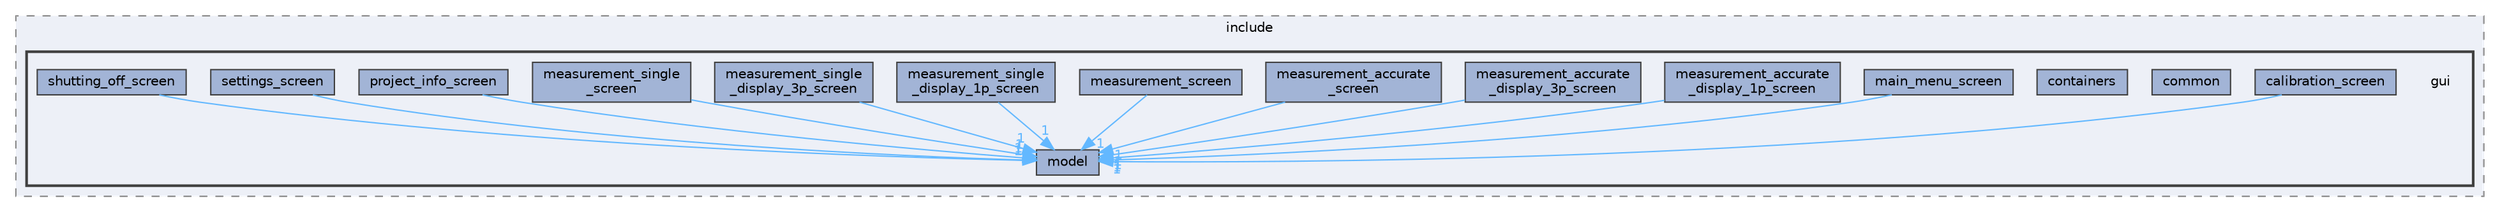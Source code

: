 digraph "C:/Users/aleja/Documents/Github/PM3-Cable_Monitor/Software/Cable-Monitor_TouchGFX/Cable_Monitor_Horwey/TouchGFX/gui/include/gui"
{
 // LATEX_PDF_SIZE
  bgcolor="transparent";
  edge [fontname=Helvetica,fontsize=10,labelfontname=Helvetica,labelfontsize=10];
  node [fontname=Helvetica,fontsize=10,shape=box,height=0.2,width=0.4];
  compound=true
  subgraph clusterdir_7d0e74372a50d3721000a94171d7e601 {
    graph [ bgcolor="#edf0f7", pencolor="grey50", label="include", fontname=Helvetica,fontsize=10 style="filled,dashed", URL="dir_7d0e74372a50d3721000a94171d7e601.html",tooltip=""]
  subgraph clusterdir_b06536b250956a6feb5134863578089f {
    graph [ bgcolor="#edf0f7", pencolor="grey25", label="", fontname=Helvetica,fontsize=10 style="filled,bold", URL="dir_b06536b250956a6feb5134863578089f.html",tooltip=""]
    dir_b06536b250956a6feb5134863578089f [shape=plaintext, label="gui"];
  dir_bafca55e433ac504e7315e05826d9b3f [label="calibration_screen", fillcolor="#a2b4d6", color="grey25", style="filled", URL="dir_bafca55e433ac504e7315e05826d9b3f.html",tooltip=""];
  dir_29b99e0d4e6e609068ec543f331eecc6 [label="common", fillcolor="#a2b4d6", color="grey25", style="filled", URL="dir_29b99e0d4e6e609068ec543f331eecc6.html",tooltip=""];
  dir_c935428f6c259f13aa0d65cfa0e85afb [label="containers", fillcolor="#a2b4d6", color="grey25", style="filled", URL="dir_c935428f6c259f13aa0d65cfa0e85afb.html",tooltip=""];
  dir_610a32bd73a82d344630d0accc18aea1 [label="main_menu_screen", fillcolor="#a2b4d6", color="grey25", style="filled", URL="dir_610a32bd73a82d344630d0accc18aea1.html",tooltip=""];
  dir_e46cbadcbd0ef1fc288c8a2c5eaa2763 [label="measurement_accurate\l_display_1p_screen", fillcolor="#a2b4d6", color="grey25", style="filled", URL="dir_e46cbadcbd0ef1fc288c8a2c5eaa2763.html",tooltip=""];
  dir_154ef250d1d960ecd35c99380eef2b9f [label="measurement_accurate\l_display_3p_screen", fillcolor="#a2b4d6", color="grey25", style="filled", URL="dir_154ef250d1d960ecd35c99380eef2b9f.html",tooltip=""];
  dir_76631a7c3205a78452bd83c4e55cf6d2 [label="measurement_accurate\l_screen", fillcolor="#a2b4d6", color="grey25", style="filled", URL="dir_76631a7c3205a78452bd83c4e55cf6d2.html",tooltip=""];
  dir_2d6be3ed9772acf5a22cb5808f21c7c0 [label="measurement_screen", fillcolor="#a2b4d6", color="grey25", style="filled", URL="dir_2d6be3ed9772acf5a22cb5808f21c7c0.html",tooltip=""];
  dir_0649d484aa21aebfab5e2b777afdfc24 [label="measurement_single\l_display_1p_screen", fillcolor="#a2b4d6", color="grey25", style="filled", URL="dir_0649d484aa21aebfab5e2b777afdfc24.html",tooltip=""];
  dir_7df637aed5289fec82d50d6e3d34856a [label="measurement_single\l_display_3p_screen", fillcolor="#a2b4d6", color="grey25", style="filled", URL="dir_7df637aed5289fec82d50d6e3d34856a.html",tooltip=""];
  dir_d15c796017fbbb2ca58fcf77aec0dff3 [label="measurement_single\l_screen", fillcolor="#a2b4d6", color="grey25", style="filled", URL="dir_d15c796017fbbb2ca58fcf77aec0dff3.html",tooltip=""];
  dir_d2caef49de2ed57468ff267ad03e39e4 [label="model", fillcolor="#a2b4d6", color="grey25", style="filled", URL="dir_d2caef49de2ed57468ff267ad03e39e4.html",tooltip=""];
  dir_ef0a9a0772e7853a0fe3616292d4703b [label="project_info_screen", fillcolor="#a2b4d6", color="grey25", style="filled", URL="dir_ef0a9a0772e7853a0fe3616292d4703b.html",tooltip=""];
  dir_cbc42dc9b27eaf3ac92de215875d8705 [label="settings_screen", fillcolor="#a2b4d6", color="grey25", style="filled", URL="dir_cbc42dc9b27eaf3ac92de215875d8705.html",tooltip=""];
  dir_06caa37b42f3e3b404260122b1267add [label="shutting_off_screen", fillcolor="#a2b4d6", color="grey25", style="filled", URL="dir_06caa37b42f3e3b404260122b1267add.html",tooltip=""];
  }
  }
  dir_bafca55e433ac504e7315e05826d9b3f->dir_d2caef49de2ed57468ff267ad03e39e4 [headlabel="1", labeldistance=1.5 headhref="dir_000000_000028.html" href="dir_000000_000028.html" color="steelblue1" fontcolor="steelblue1"];
  dir_610a32bd73a82d344630d0accc18aea1->dir_d2caef49de2ed57468ff267ad03e39e4 [headlabel="1", labeldistance=1.5 headhref="dir_000012_000028.html" href="dir_000012_000028.html" color="steelblue1" fontcolor="steelblue1"];
  dir_e46cbadcbd0ef1fc288c8a2c5eaa2763->dir_d2caef49de2ed57468ff267ad03e39e4 [headlabel="1", labeldistance=1.5 headhref="dir_000014_000028.html" href="dir_000014_000028.html" color="steelblue1" fontcolor="steelblue1"];
  dir_154ef250d1d960ecd35c99380eef2b9f->dir_d2caef49de2ed57468ff267ad03e39e4 [headlabel="1", labeldistance=1.5 headhref="dir_000016_000028.html" href="dir_000016_000028.html" color="steelblue1" fontcolor="steelblue1"];
  dir_76631a7c3205a78452bd83c4e55cf6d2->dir_d2caef49de2ed57468ff267ad03e39e4 [headlabel="1", labeldistance=1.5 headhref="dir_000018_000028.html" href="dir_000018_000028.html" color="steelblue1" fontcolor="steelblue1"];
  dir_2d6be3ed9772acf5a22cb5808f21c7c0->dir_d2caef49de2ed57468ff267ad03e39e4 [headlabel="1", labeldistance=1.5 headhref="dir_000020_000028.html" href="dir_000020_000028.html" color="steelblue1" fontcolor="steelblue1"];
  dir_0649d484aa21aebfab5e2b777afdfc24->dir_d2caef49de2ed57468ff267ad03e39e4 [headlabel="1", labeldistance=1.5 headhref="dir_000022_000028.html" href="dir_000022_000028.html" color="steelblue1" fontcolor="steelblue1"];
  dir_7df637aed5289fec82d50d6e3d34856a->dir_d2caef49de2ed57468ff267ad03e39e4 [headlabel="1", labeldistance=1.5 headhref="dir_000024_000028.html" href="dir_000024_000028.html" color="steelblue1" fontcolor="steelblue1"];
  dir_d15c796017fbbb2ca58fcf77aec0dff3->dir_d2caef49de2ed57468ff267ad03e39e4 [headlabel="1", labeldistance=1.5 headhref="dir_000026_000028.html" href="dir_000026_000028.html" color="steelblue1" fontcolor="steelblue1"];
  dir_ef0a9a0772e7853a0fe3616292d4703b->dir_d2caef49de2ed57468ff267ad03e39e4 [headlabel="1", labeldistance=1.5 headhref="dir_000030_000028.html" href="dir_000030_000028.html" color="steelblue1" fontcolor="steelblue1"];
  dir_cbc42dc9b27eaf3ac92de215875d8705->dir_d2caef49de2ed57468ff267ad03e39e4 [headlabel="1", labeldistance=1.5 headhref="dir_000032_000028.html" href="dir_000032_000028.html" color="steelblue1" fontcolor="steelblue1"];
  dir_06caa37b42f3e3b404260122b1267add->dir_d2caef49de2ed57468ff267ad03e39e4 [headlabel="1", labeldistance=1.5 headhref="dir_000034_000028.html" href="dir_000034_000028.html" color="steelblue1" fontcolor="steelblue1"];
}
